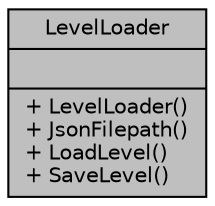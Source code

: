 digraph "LevelLoader"
{
 // LATEX_PDF_SIZE
  edge [fontname="Helvetica",fontsize="10",labelfontname="Helvetica",labelfontsize="10"];
  node [fontname="Helvetica",fontsize="10",shape=record];
  Node1 [label="{LevelLoader\n||+ LevelLoader()\l+ JsonFilepath()\l+ LoadLevel()\l+ SaveLevel()\l}",height=0.2,width=0.4,color="black", fillcolor="grey75", style="filled", fontcolor="black",tooltip=" "];
}
